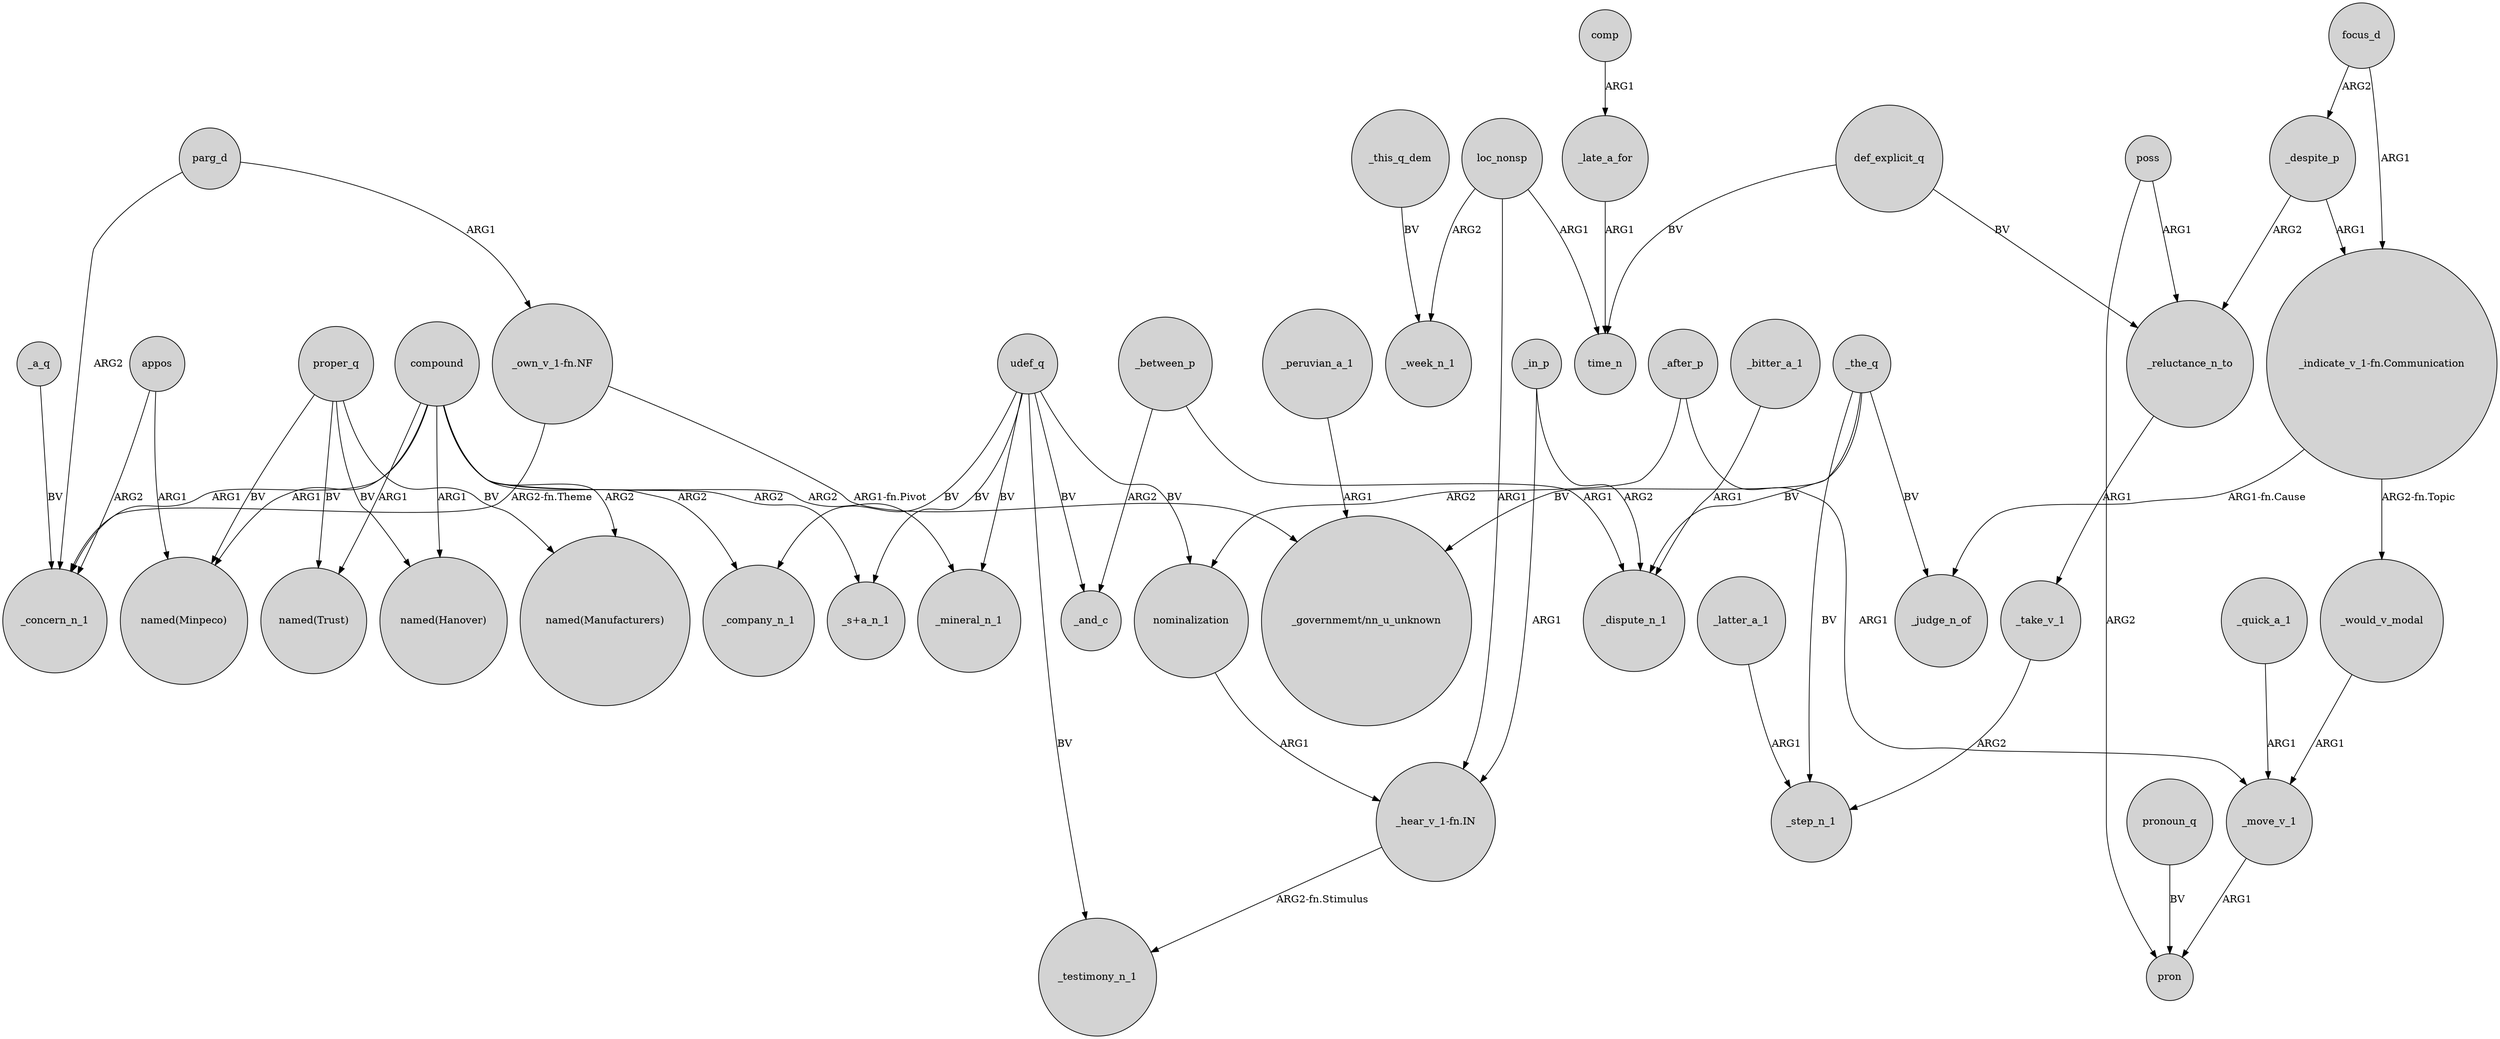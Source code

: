 digraph {
	node [shape=circle style=filled]
	_a_q -> _concern_n_1 [label=BV]
	comp -> _late_a_for [label=ARG1]
	poss -> _reluctance_n_to [label=ARG1]
	poss -> pron [label=ARG2]
	def_explicit_q -> time_n [label=BV]
	proper_q -> "named(Minpeco)" [label=BV]
	compound -> _company_n_1 [label=ARG2]
	focus_d -> "_indicate_v_1-fn.Communication" [label=ARG1]
	_the_q -> _step_n_1 [label=BV]
	"_hear_v_1-fn.IN" -> _testimony_n_1 [label="ARG2-fn.Stimulus"]
	compound -> "named(Trust)" [label=ARG1]
	_reluctance_n_to -> _take_v_1 [label=ARG1]
	parg_d -> _concern_n_1 [label=ARG2]
	focus_d -> _despite_p [label=ARG2]
	proper_q -> "named(Manufacturers)" [label=BV]
	udef_q -> _mineral_n_1 [label=BV]
	loc_nonsp -> time_n [label=ARG1]
	"_own_v_1-fn.NF" -> "_governmemt/nn_u_unknown" [label="ARG1-fn.Pivot"]
	"_indicate_v_1-fn.Communication" -> _judge_n_of [label="ARG1-fn.Cause"]
	parg_d -> "_own_v_1-fn.NF" [label=ARG1]
	_the_q -> "_governmemt/nn_u_unknown" [label=BV]
	appos -> _concern_n_1 [label=ARG2]
	nominalization -> "_hear_v_1-fn.IN" [label=ARG1]
	pronoun_q -> pron [label=BV]
	_this_q_dem -> _week_n_1 [label=BV]
	loc_nonsp -> _week_n_1 [label=ARG2]
	_peruvian_a_1 -> "_governmemt/nn_u_unknown" [label=ARG1]
	proper_q -> "named(Trust)" [label=BV]
	appos -> "named(Minpeco)" [label=ARG1]
	"_own_v_1-fn.NF" -> _concern_n_1 [label="ARG2-fn.Theme"]
	udef_q -> "_s+a_n_1" [label=BV]
	_in_p -> "_hear_v_1-fn.IN" [label=ARG1]
	_the_q -> _dispute_n_1 [label=BV]
	def_explicit_q -> _reluctance_n_to [label=BV]
	_between_p -> _and_c [label=ARG2]
	_latter_a_1 -> _step_n_1 [label=ARG1]
	loc_nonsp -> "_hear_v_1-fn.IN" [label=ARG1]
	_bitter_a_1 -> _dispute_n_1 [label=ARG1]
	_in_p -> _dispute_n_1 [label=ARG2]
	_despite_p -> _reluctance_n_to [label=ARG2]
	_after_p -> _move_v_1 [label=ARG1]
	"_indicate_v_1-fn.Communication" -> _would_v_modal [label="ARG2-fn.Topic"]
	udef_q -> nominalization [label=BV]
	_move_v_1 -> pron [label=ARG1]
	_quick_a_1 -> _move_v_1 [label=ARG1]
	proper_q -> "named(Hanover)" [label=BV]
	compound -> _mineral_n_1 [label=ARG2]
	_take_v_1 -> _step_n_1 [label=ARG2]
	compound -> "named(Manufacturers)" [label=ARG2]
	compound -> "_s+a_n_1" [label=ARG2]
	_late_a_for -> time_n [label=ARG1]
	compound -> "named(Minpeco)" [label=ARG1]
	_despite_p -> "_indicate_v_1-fn.Communication" [label=ARG1]
	_would_v_modal -> _move_v_1 [label=ARG1]
	compound -> "named(Hanover)" [label=ARG1]
	_the_q -> _judge_n_of [label=BV]
	udef_q -> _and_c [label=BV]
	_after_p -> nominalization [label=ARG2]
	_between_p -> _dispute_n_1 [label=ARG1]
	compound -> _concern_n_1 [label=ARG1]
	udef_q -> _company_n_1 [label=BV]
	udef_q -> _testimony_n_1 [label=BV]
}
